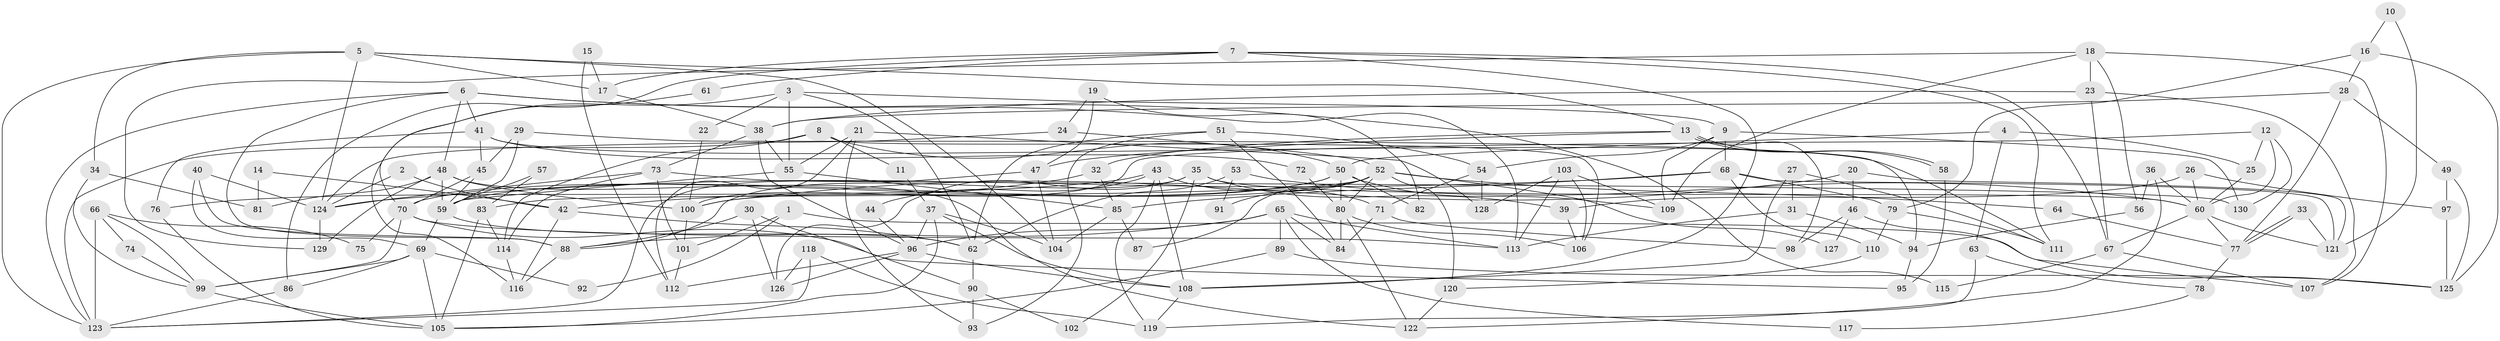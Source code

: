 // coarse degree distribution, {5: 0.13186813186813187, 7: 0.08791208791208792, 8: 0.054945054945054944, 3: 0.21978021978021978, 6: 0.054945054945054944, 11: 0.02197802197802198, 9: 0.06593406593406594, 2: 0.12087912087912088, 4: 0.24175824175824176}
// Generated by graph-tools (version 1.1) at 2025/52/02/27/25 19:52:04]
// undirected, 130 vertices, 260 edges
graph export_dot {
graph [start="1"]
  node [color=gray90,style=filled];
  1;
  2;
  3;
  4;
  5;
  6;
  7;
  8;
  9;
  10;
  11;
  12;
  13;
  14;
  15;
  16;
  17;
  18;
  19;
  20;
  21;
  22;
  23;
  24;
  25;
  26;
  27;
  28;
  29;
  30;
  31;
  32;
  33;
  34;
  35;
  36;
  37;
  38;
  39;
  40;
  41;
  42;
  43;
  44;
  45;
  46;
  47;
  48;
  49;
  50;
  51;
  52;
  53;
  54;
  55;
  56;
  57;
  58;
  59;
  60;
  61;
  62;
  63;
  64;
  65;
  66;
  67;
  68;
  69;
  70;
  71;
  72;
  73;
  74;
  75;
  76;
  77;
  78;
  79;
  80;
  81;
  82;
  83;
  84;
  85;
  86;
  87;
  88;
  89;
  90;
  91;
  92;
  93;
  94;
  95;
  96;
  97;
  98;
  99;
  100;
  101;
  102;
  103;
  104;
  105;
  106;
  107;
  108;
  109;
  110;
  111;
  112;
  113;
  114;
  115;
  116;
  117;
  118;
  119;
  120;
  121;
  122;
  123;
  124;
  125;
  126;
  127;
  128;
  129;
  130;
  1 -- 125;
  1 -- 101;
  1 -- 92;
  2 -- 124;
  2 -- 42;
  3 -- 70;
  3 -- 55;
  3 -- 9;
  3 -- 22;
  3 -- 62;
  4 -- 50;
  4 -- 25;
  4 -- 63;
  5 -- 13;
  5 -- 104;
  5 -- 17;
  5 -- 34;
  5 -- 123;
  5 -- 124;
  6 -- 88;
  6 -- 123;
  6 -- 41;
  6 -- 48;
  6 -- 113;
  6 -- 115;
  7 -- 86;
  7 -- 108;
  7 -- 17;
  7 -- 61;
  7 -- 67;
  7 -- 111;
  8 -- 50;
  8 -- 123;
  8 -- 11;
  8 -- 106;
  8 -- 114;
  9 -- 68;
  9 -- 54;
  9 -- 109;
  9 -- 130;
  10 -- 121;
  10 -- 16;
  11 -- 37;
  12 -- 60;
  12 -- 130;
  12 -- 25;
  12 -- 100;
  13 -- 32;
  13 -- 58;
  13 -- 58;
  13 -- 47;
  13 -- 98;
  14 -- 81;
  14 -- 42;
  15 -- 17;
  15 -- 112;
  16 -- 28;
  16 -- 79;
  16 -- 125;
  17 -- 38;
  18 -- 23;
  18 -- 129;
  18 -- 56;
  18 -- 107;
  18 -- 109;
  19 -- 47;
  19 -- 24;
  19 -- 82;
  20 -- 46;
  20 -- 100;
  20 -- 121;
  21 -- 55;
  21 -- 93;
  21 -- 112;
  21 -- 128;
  22 -- 100;
  23 -- 67;
  23 -- 38;
  23 -- 107;
  24 -- 52;
  24 -- 124;
  25 -- 60;
  26 -- 60;
  26 -- 39;
  26 -- 97;
  27 -- 111;
  27 -- 108;
  27 -- 31;
  28 -- 49;
  28 -- 38;
  28 -- 77;
  29 -- 59;
  29 -- 94;
  29 -- 45;
  30 -- 126;
  30 -- 88;
  30 -- 90;
  31 -- 113;
  31 -- 94;
  32 -- 85;
  32 -- 42;
  33 -- 77;
  33 -- 77;
  33 -- 121;
  34 -- 99;
  34 -- 81;
  35 -- 60;
  35 -- 88;
  35 -- 39;
  35 -- 102;
  35 -- 126;
  36 -- 60;
  36 -- 122;
  36 -- 56;
  37 -- 108;
  37 -- 96;
  37 -- 104;
  37 -- 105;
  38 -- 73;
  38 -- 55;
  38 -- 96;
  39 -- 106;
  40 -- 69;
  40 -- 124;
  40 -- 88;
  41 -- 45;
  41 -- 72;
  41 -- 76;
  41 -- 111;
  42 -- 62;
  42 -- 116;
  43 -- 76;
  43 -- 108;
  43 -- 44;
  43 -- 71;
  43 -- 119;
  44 -- 96;
  45 -- 70;
  45 -- 59;
  46 -- 107;
  46 -- 98;
  46 -- 127;
  47 -- 104;
  47 -- 123;
  48 -- 59;
  48 -- 81;
  48 -- 100;
  48 -- 122;
  48 -- 129;
  49 -- 125;
  49 -- 97;
  50 -- 100;
  50 -- 109;
  50 -- 70;
  50 -- 80;
  50 -- 82;
  51 -- 54;
  51 -- 62;
  51 -- 84;
  51 -- 93;
  52 -- 59;
  52 -- 80;
  52 -- 64;
  52 -- 83;
  52 -- 87;
  52 -- 91;
  52 -- 120;
  52 -- 127;
  53 -- 62;
  53 -- 60;
  53 -- 91;
  54 -- 71;
  54 -- 128;
  55 -- 59;
  55 -- 85;
  56 -- 94;
  57 -- 83;
  57 -- 59;
  58 -- 95;
  59 -- 69;
  59 -- 62;
  60 -- 67;
  60 -- 77;
  60 -- 121;
  61 -- 116;
  62 -- 90;
  63 -- 119;
  63 -- 78;
  64 -- 77;
  65 -- 84;
  65 -- 113;
  65 -- 88;
  65 -- 89;
  65 -- 96;
  65 -- 117;
  66 -- 99;
  66 -- 123;
  66 -- 74;
  66 -- 75;
  67 -- 107;
  67 -- 115;
  68 -- 79;
  68 -- 121;
  68 -- 85;
  68 -- 110;
  68 -- 124;
  69 -- 99;
  69 -- 105;
  69 -- 86;
  69 -- 92;
  70 -- 113;
  70 -- 75;
  70 -- 95;
  70 -- 99;
  71 -- 84;
  71 -- 98;
  72 -- 80;
  73 -- 124;
  73 -- 101;
  73 -- 114;
  73 -- 130;
  74 -- 99;
  76 -- 105;
  77 -- 78;
  78 -- 117;
  79 -- 111;
  79 -- 110;
  80 -- 106;
  80 -- 84;
  80 -- 122;
  83 -- 114;
  83 -- 105;
  85 -- 87;
  85 -- 104;
  86 -- 123;
  88 -- 116;
  89 -- 105;
  89 -- 125;
  90 -- 93;
  90 -- 102;
  94 -- 95;
  96 -- 108;
  96 -- 112;
  96 -- 126;
  97 -- 125;
  99 -- 105;
  100 -- 101;
  101 -- 112;
  103 -- 128;
  103 -- 109;
  103 -- 106;
  103 -- 113;
  108 -- 119;
  110 -- 120;
  114 -- 116;
  118 -- 126;
  118 -- 123;
  118 -- 119;
  120 -- 122;
  124 -- 129;
}
